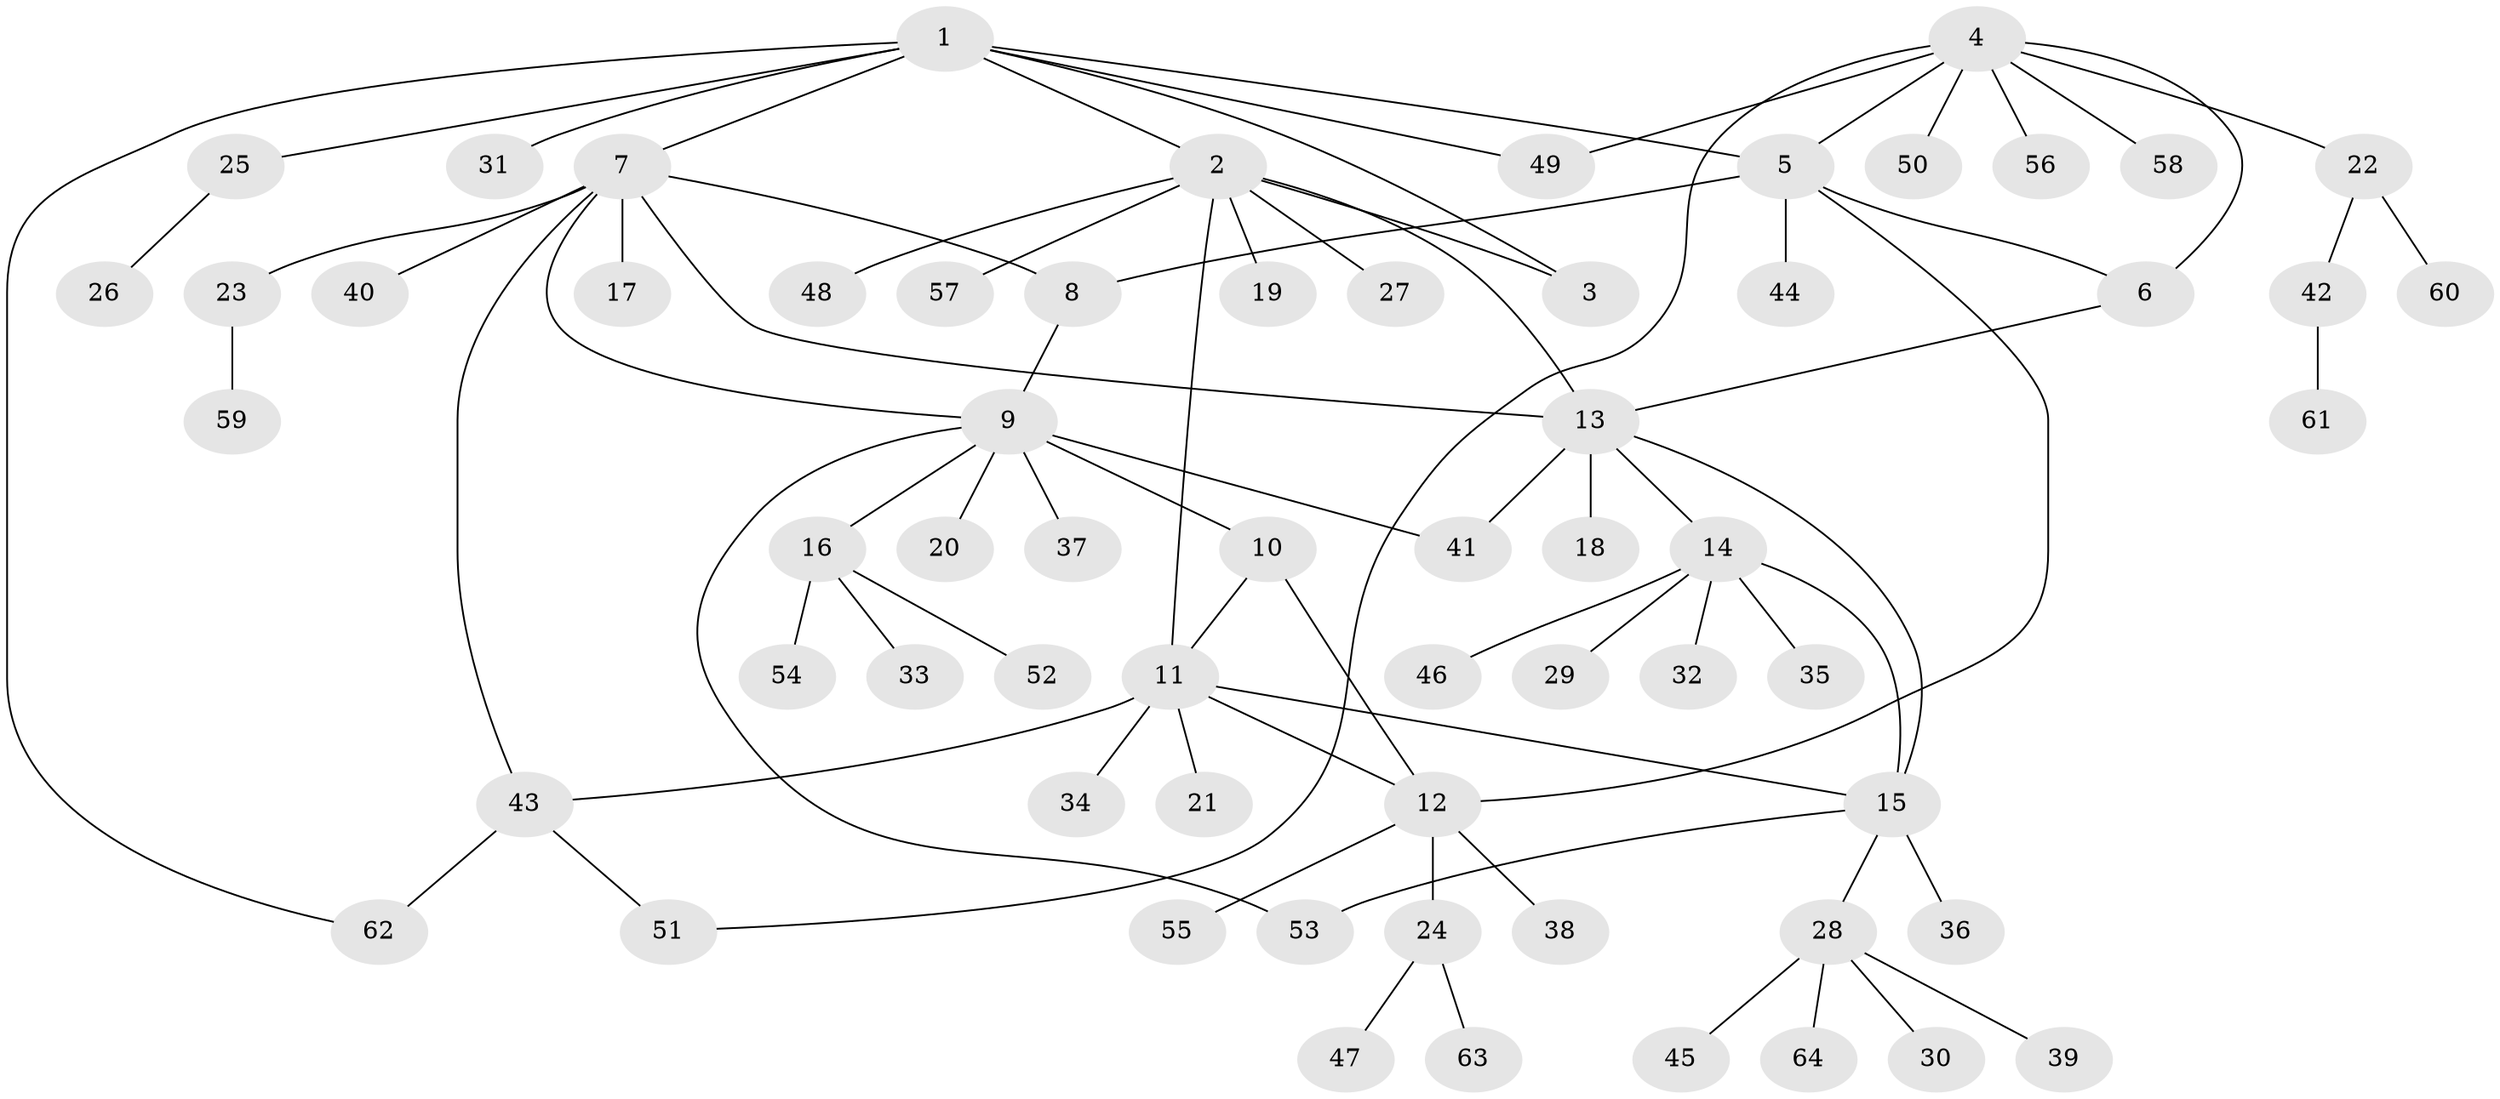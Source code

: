 // Generated by graph-tools (version 1.1) at 2025/15/03/09/25 04:15:59]
// undirected, 64 vertices, 80 edges
graph export_dot {
graph [start="1"]
  node [color=gray90,style=filled];
  1;
  2;
  3;
  4;
  5;
  6;
  7;
  8;
  9;
  10;
  11;
  12;
  13;
  14;
  15;
  16;
  17;
  18;
  19;
  20;
  21;
  22;
  23;
  24;
  25;
  26;
  27;
  28;
  29;
  30;
  31;
  32;
  33;
  34;
  35;
  36;
  37;
  38;
  39;
  40;
  41;
  42;
  43;
  44;
  45;
  46;
  47;
  48;
  49;
  50;
  51;
  52;
  53;
  54;
  55;
  56;
  57;
  58;
  59;
  60;
  61;
  62;
  63;
  64;
  1 -- 2;
  1 -- 3;
  1 -- 5;
  1 -- 7;
  1 -- 25;
  1 -- 31;
  1 -- 49;
  1 -- 62;
  2 -- 3;
  2 -- 11;
  2 -- 13;
  2 -- 19;
  2 -- 27;
  2 -- 48;
  2 -- 57;
  4 -- 5;
  4 -- 6;
  4 -- 22;
  4 -- 49;
  4 -- 50;
  4 -- 51;
  4 -- 56;
  4 -- 58;
  5 -- 6;
  5 -- 8;
  5 -- 12;
  5 -- 44;
  6 -- 13;
  7 -- 8;
  7 -- 9;
  7 -- 13;
  7 -- 17;
  7 -- 23;
  7 -- 40;
  7 -- 43;
  8 -- 9;
  9 -- 10;
  9 -- 16;
  9 -- 20;
  9 -- 37;
  9 -- 41;
  9 -- 53;
  10 -- 11;
  10 -- 12;
  11 -- 12;
  11 -- 15;
  11 -- 21;
  11 -- 34;
  11 -- 43;
  12 -- 24;
  12 -- 38;
  12 -- 55;
  13 -- 14;
  13 -- 15;
  13 -- 18;
  13 -- 41;
  14 -- 15;
  14 -- 29;
  14 -- 32;
  14 -- 35;
  14 -- 46;
  15 -- 28;
  15 -- 36;
  15 -- 53;
  16 -- 33;
  16 -- 52;
  16 -- 54;
  22 -- 42;
  22 -- 60;
  23 -- 59;
  24 -- 47;
  24 -- 63;
  25 -- 26;
  28 -- 30;
  28 -- 39;
  28 -- 45;
  28 -- 64;
  42 -- 61;
  43 -- 51;
  43 -- 62;
}
